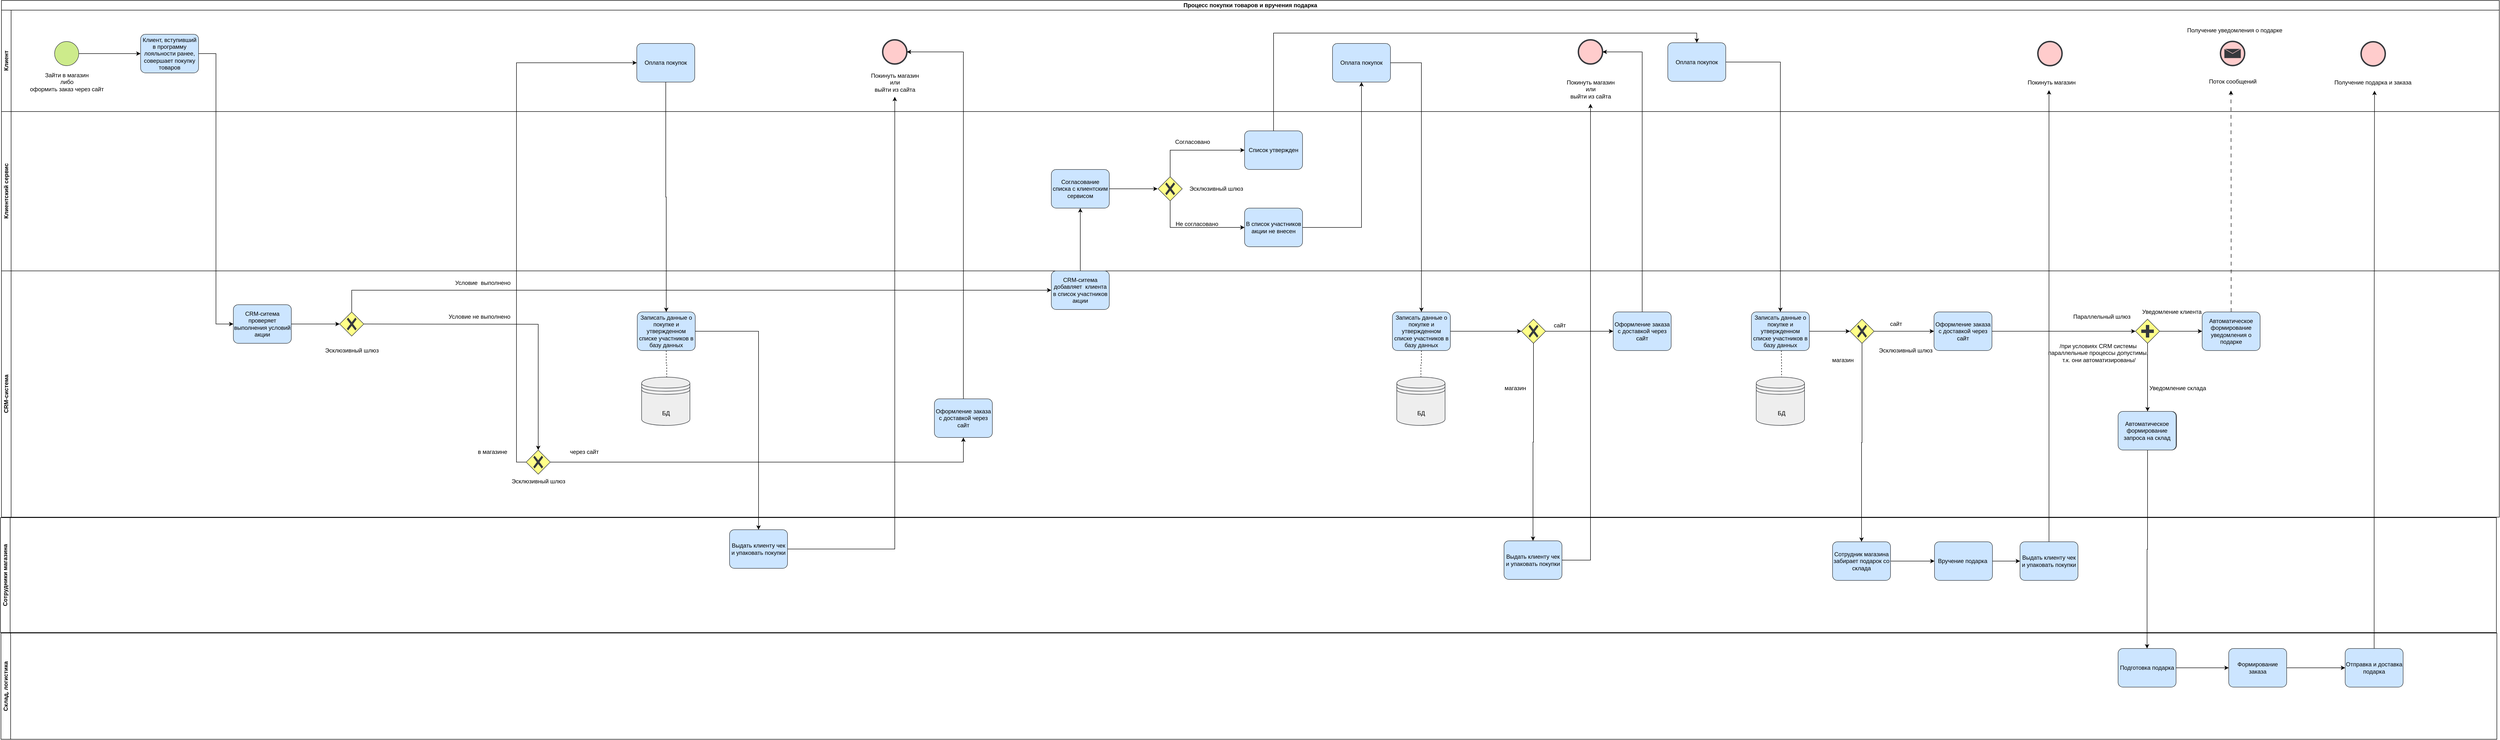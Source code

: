 <mxfile version="26.0.4">
  <diagram name="Страница — 1" id="D3_QxZ3O9GNO2Xm6y1k_">
    <mxGraphModel dx="1219" dy="713" grid="1" gridSize="10" guides="1" tooltips="1" connect="1" arrows="1" fold="1" page="1" pageScale="1" pageWidth="827" pageHeight="1169" math="0" shadow="0">
      <root>
        <mxCell id="0" />
        <mxCell id="1" parent="0" />
        <mxCell id="-15vU3JQ9ALBtdVmYqs8-1" value="Процесс покупки товаров и вручения подарка" style="swimlane;html=1;childLayout=stackLayout;resizeParent=1;resizeParentMax=0;horizontal=1;startSize=20;horizontalStack=0;whiteSpace=wrap;" parent="1" vertex="1">
          <mxGeometry x="305" y="130" width="5170" height="1070" as="geometry" />
        </mxCell>
        <mxCell id="-15vU3JQ9ALBtdVmYqs8-2" value="Клиент" style="swimlane;html=1;startSize=20;horizontal=0;" parent="-15vU3JQ9ALBtdVmYqs8-1" vertex="1">
          <mxGeometry y="20" width="5170" height="210" as="geometry" />
        </mxCell>
        <mxCell id="LRNG2-hjTM81aMbg7SDK-5" style="edgeStyle=orthogonalEdgeStyle;rounded=0;orthogonalLoop=1;jettySize=auto;html=1;" parent="-15vU3JQ9ALBtdVmYqs8-2" source="-15vU3JQ9ALBtdVmYqs8-14" target="-15vU3JQ9ALBtdVmYqs8-10" edge="1">
          <mxGeometry relative="1" as="geometry">
            <mxPoint x="280" y="75" as="targetPoint" />
          </mxGeometry>
        </mxCell>
        <mxCell id="-15vU3JQ9ALBtdVmYqs8-14" value="" style="points=[[0.145,0.145,0],[0.5,0,0],[0.855,0.145,0],[1,0.5,0],[0.855,0.855,0],[0.5,1,0],[0.145,0.855,0],[0,0.5,0]];shape=mxgraph.bpmn.event;html=1;verticalLabelPosition=bottom;labelBackgroundColor=#ffffff;verticalAlign=top;align=center;perimeter=ellipsePerimeter;outlineConnect=0;aspect=fixed;outline=standard;symbol=general;fillColor=#cdeb8b;strokeColor=#36393d;" parent="-15vU3JQ9ALBtdVmYqs8-2" vertex="1">
          <mxGeometry x="110" y="65" width="50" height="50" as="geometry" />
        </mxCell>
        <mxCell id="-15vU3JQ9ALBtdVmYqs8-15" value="Зайти в магазин&lt;div&gt;либо&lt;/div&gt;&lt;div&gt;оформить заказ через сайт&lt;/div&gt;" style="text;html=1;align=center;verticalAlign=middle;resizable=0;points=[];autosize=1;strokeColor=none;fillColor=none;" parent="-15vU3JQ9ALBtdVmYqs8-2" vertex="1">
          <mxGeometry x="45" y="119" width="180" height="60" as="geometry" />
        </mxCell>
        <mxCell id="-15vU3JQ9ALBtdVmYqs8-10" value="Клиент, вступивший в программу лояльности ранее, совершает покупку товаров" style="points=[[0.25,0,0],[0.5,0,0],[0.75,0,0],[1,0.25,0],[1,0.5,0],[1,0.75,0],[0.75,1,0],[0.5,1,0],[0.25,1,0],[0,0.75,0],[0,0.5,0],[0,0.25,0]];shape=mxgraph.bpmn.task;whiteSpace=wrap;rectStyle=rounded;size=10;html=1;container=1;expand=0;collapsible=0;taskMarker=abstract;fillColor=#cce5ff;strokeColor=#36393d;" parent="-15vU3JQ9ALBtdVmYqs8-2" vertex="1">
          <mxGeometry x="288" y="50" width="120" height="80" as="geometry" />
        </mxCell>
        <mxCell id="-15vU3JQ9ALBtdVmYqs8-27" value="Покинуть магазин&lt;div&gt;или&lt;/div&gt;&lt;div&gt;выйти из сайта&lt;/div&gt;" style="text;html=1;align=center;verticalAlign=middle;resizable=0;points=[];autosize=1;strokeColor=none;fillColor=none;" parent="-15vU3JQ9ALBtdVmYqs8-2" vertex="1">
          <mxGeometry x="1789" y="119.5" width="120" height="60" as="geometry" />
        </mxCell>
        <mxCell id="-15vU3JQ9ALBtdVmYqs8-26" value="" style="points=[[0.145,0.145,0],[0.5,0,0],[0.855,0.145,0],[1,0.5,0],[0.855,0.855,0],[0.5,1,0],[0.145,0.855,0],[0,0.5,0]];shape=mxgraph.bpmn.event;html=1;verticalLabelPosition=bottom;labelBackgroundColor=#ffffff;verticalAlign=top;align=center;perimeter=ellipsePerimeter;outlineConnect=0;aspect=fixed;outline=end;symbol=terminate2;fillColor=#ffcccc;strokeColor=#36393d;" parent="-15vU3JQ9ALBtdVmYqs8-2" vertex="1">
          <mxGeometry x="1824" y="61.5" width="50" height="50" as="geometry" />
        </mxCell>
        <mxCell id="-15vU3JQ9ALBtdVmYqs8-37" value="" style="points=[[0.145,0.145,0],[0.5,0,0],[0.855,0.145,0],[1,0.5,0],[0.855,0.855,0],[0.5,1,0],[0.145,0.855,0],[0,0.5,0]];shape=mxgraph.bpmn.event;html=1;verticalLabelPosition=bottom;labelBackgroundColor=#ffffff;verticalAlign=top;align=center;perimeter=ellipsePerimeter;outlineConnect=0;aspect=fixed;outline=end;symbol=terminate2;fillColor=#ffcccc;strokeColor=#36393d;" parent="-15vU3JQ9ALBtdVmYqs8-2" vertex="1">
          <mxGeometry x="4215" y="65" width="50" height="50" as="geometry" />
        </mxCell>
        <mxCell id="-15vU3JQ9ALBtdVmYqs8-38" value="Покинуть магазин" style="text;html=1;align=center;verticalAlign=middle;resizable=0;points=[];autosize=1;strokeColor=none;fillColor=none;" parent="-15vU3JQ9ALBtdVmYqs8-2" vertex="1">
          <mxGeometry x="4183" y="134.5" width="120" height="30" as="geometry" />
        </mxCell>
        <mxCell id="sC0kVVaJWofNKM2OYiN2-81" value="" style="points=[[0.145,0.145,0],[0.5,0,0],[0.855,0.145,0],[1,0.5,0],[0.855,0.855,0],[0.5,1,0],[0.145,0.855,0],[0,0.5,0]];shape=mxgraph.bpmn.event;html=1;verticalLabelPosition=bottom;labelBackgroundColor=#ffffff;verticalAlign=top;align=center;perimeter=ellipsePerimeter;outlineConnect=0;aspect=fixed;outline=end;symbol=message;fillColor=#ffcccc;strokeColor=#36393d;" parent="-15vU3JQ9ALBtdVmYqs8-2" vertex="1">
          <mxGeometry x="4593" y="64.75" width="50" height="50" as="geometry" />
        </mxCell>
        <mxCell id="sC0kVVaJWofNKM2OYiN2-85" value="" style="points=[[0.145,0.145,0],[0.5,0,0],[0.855,0.145,0],[1,0.5,0],[0.855,0.855,0],[0.5,1,0],[0.145,0.855,0],[0,0.5,0]];shape=mxgraph.bpmn.event;html=1;verticalLabelPosition=bottom;labelBackgroundColor=#ffffff;verticalAlign=top;align=center;perimeter=ellipsePerimeter;outlineConnect=0;aspect=fixed;outline=end;symbol=terminate2;fillColor=#ffcccc;strokeColor=#36393d;" parent="-15vU3JQ9ALBtdVmYqs8-2" vertex="1">
          <mxGeometry x="4884" y="65.5" width="50" height="50" as="geometry" />
        </mxCell>
        <mxCell id="qREnHcIWzKFSj_NXQFuH-2" value="Поток сообщений" style="text;html=1;align=center;verticalAlign=middle;resizable=0;points=[];autosize=1;strokeColor=none;fillColor=none;" parent="-15vU3JQ9ALBtdVmYqs8-2" vertex="1">
          <mxGeometry x="4558" y="133.25" width="120" height="30" as="geometry" />
        </mxCell>
        <mxCell id="qREnHcIWzKFSj_NXQFuH-10" value="Оплата покупок" style="points=[[0.25,0,0],[0.5,0,0],[0.75,0,0],[1,0.25,0],[1,0.5,0],[1,0.75,0],[0.75,1,0],[0.5,1,0],[0.25,1,0],[0,0.75,0],[0,0.5,0],[0,0.25,0]];shape=mxgraph.bpmn.task;whiteSpace=wrap;rectStyle=rounded;size=10;html=1;container=1;expand=0;collapsible=0;taskMarker=abstract;fillColor=#cce5ff;strokeColor=#36393d;" parent="-15vU3JQ9ALBtdVmYqs8-2" vertex="1">
          <mxGeometry x="2755" y="69" width="120" height="80" as="geometry" />
        </mxCell>
        <mxCell id="qREnHcIWzKFSj_NXQFuH-15" value="" style="points=[[0.145,0.145,0],[0.5,0,0],[0.855,0.145,0],[1,0.5,0],[0.855,0.855,0],[0.5,1,0],[0.145,0.855,0],[0,0.5,0]];shape=mxgraph.bpmn.event;html=1;verticalLabelPosition=bottom;labelBackgroundColor=#ffffff;verticalAlign=top;align=center;perimeter=ellipsePerimeter;outlineConnect=0;aspect=fixed;outline=end;symbol=terminate2;fillColor=#ffcccc;strokeColor=#36393d;" parent="-15vU3JQ9ALBtdVmYqs8-2" vertex="1">
          <mxGeometry x="3264" y="61.5" width="50" height="50" as="geometry" />
        </mxCell>
        <mxCell id="qREnHcIWzKFSj_NXQFuH-16" value="Покинуть магазин&lt;div&gt;или&lt;/div&gt;&lt;div&gt;выйти из сайта&lt;/div&gt;" style="text;html=1;align=center;verticalAlign=middle;resizable=0;points=[];autosize=1;strokeColor=none;fillColor=none;" parent="-15vU3JQ9ALBtdVmYqs8-2" vertex="1">
          <mxGeometry x="3229" y="134" width="120" height="60" as="geometry" />
        </mxCell>
        <mxCell id="qREnHcIWzKFSj_NXQFuH-20" value="Оплата покупок" style="points=[[0.25,0,0],[0.5,0,0],[0.75,0,0],[1,0.25,0],[1,0.5,0],[1,0.75,0],[0.75,1,0],[0.5,1,0],[0.25,1,0],[0,0.75,0],[0,0.5,0],[0,0.25,0]];shape=mxgraph.bpmn.task;whiteSpace=wrap;rectStyle=rounded;size=10;html=1;container=1;expand=0;collapsible=0;taskMarker=abstract;fillColor=#cce5ff;strokeColor=#36393d;" parent="-15vU3JQ9ALBtdVmYqs8-2" vertex="1">
          <mxGeometry x="3449" y="67.5" width="120" height="80" as="geometry" />
        </mxCell>
        <mxCell id="qREnHcIWzKFSj_NXQFuH-28" value="Оплата покупок" style="points=[[0.25,0,0],[0.5,0,0],[0.75,0,0],[1,0.25,0],[1,0.5,0],[1,0.75,0],[0.75,1,0],[0.5,1,0],[0.25,1,0],[0,0.75,0],[0,0.5,0],[0,0.25,0]];shape=mxgraph.bpmn.task;whiteSpace=wrap;rectStyle=rounded;size=10;html=1;container=1;expand=0;collapsible=0;taskMarker=abstract;fillColor=#cce5ff;strokeColor=#36393d;" parent="-15vU3JQ9ALBtdVmYqs8-2" vertex="1">
          <mxGeometry x="1315" y="69" width="120" height="80" as="geometry" />
        </mxCell>
        <mxCell id="sC0kVVaJWofNKM2OYiN2-83" value="Получение уведомления о подарке" style="text;html=1;align=center;verticalAlign=middle;resizable=0;points=[];autosize=1;strokeColor=none;fillColor=none;" parent="-15vU3JQ9ALBtdVmYqs8-2" vertex="1">
          <mxGeometry x="4512" y="26.75" width="220" height="30" as="geometry" />
        </mxCell>
        <mxCell id="sC0kVVaJWofNKM2OYiN2-86" value="Получение подарка и заказа" style="text;html=1;align=center;verticalAlign=middle;resizable=0;points=[];autosize=1;strokeColor=none;fillColor=none;" parent="-15vU3JQ9ALBtdVmYqs8-2" vertex="1">
          <mxGeometry x="4818" y="134.5" width="180" height="30" as="geometry" />
        </mxCell>
        <mxCell id="LRNG2-hjTM81aMbg7SDK-6" style="edgeStyle=orthogonalEdgeStyle;rounded=0;orthogonalLoop=1;jettySize=auto;html=1;entryX=0;entryY=0.5;entryDx=0;entryDy=0;entryPerimeter=0;" parent="-15vU3JQ9ALBtdVmYqs8-1" source="-15vU3JQ9ALBtdVmYqs8-10" target="-15vU3JQ9ALBtdVmYqs8-11" edge="1">
          <mxGeometry relative="1" as="geometry">
            <mxPoint x="480" y="95" as="targetPoint" />
          </mxGeometry>
        </mxCell>
        <mxCell id="LRNG2-hjTM81aMbg7SDK-21" style="edgeStyle=orthogonalEdgeStyle;rounded=0;orthogonalLoop=1;jettySize=auto;html=1;" parent="-15vU3JQ9ALBtdVmYqs8-1" source="-15vU3JQ9ALBtdVmYqs8-17" target="-15vU3JQ9ALBtdVmYqs8-12" edge="1">
          <mxGeometry relative="1" as="geometry" />
        </mxCell>
        <mxCell id="-15vU3JQ9ALBtdVmYqs8-3" value="Клиентский сервис" style="swimlane;html=1;startSize=20;horizontal=0;" parent="-15vU3JQ9ALBtdVmYqs8-1" vertex="1">
          <mxGeometry y="230" width="5170" height="330" as="geometry" />
        </mxCell>
        <mxCell id="-15vU3JQ9ALBtdVmYqs8-12" value="Согласование списка с клиентским сервисом&lt;span style=&quot;color: rgba(0, 0, 0, 0); font-family: monospace; font-size: 0px; text-align: start; text-wrap: nowrap;&quot;&gt;%3CmxGraphModel%3E%3Croot%3E%3CmxCell%20id%3D%220%22%2F%3E%3CmxCell%20id%3D%221%22%20parent%3D%220%22%2F%3E%3CmxCell%20id%3D%222%22%20value%3D%22%D0%9A%D0%BB%D0%B8%D0%B5%D0%BD%D1%82%20%D1%81%D0%BE%D0%B2%D0%B5%D1%80%D1%88%D0%B0%D0%B5%D1%82%20%D0%BF%D0%BE%D0%BA%D1%83%D0%BF%D0%BA%D1%83%20%D1%82%D0%BE%D0%B2%D0%B0%D1%80%D0%BE%D0%B2%22%20style%3D%22points%3D%5B%5B0.25%2C0%2C0%5D%2C%5B0.5%2C0%2C0%5D%2C%5B0.75%2C0%2C0%5D%2C%5B1%2C0.25%2C0%5D%2C%5B1%2C0.5%2C0%5D%2C%5B1%2C0.75%2C0%5D%2C%5B0.75%2C1%2C0%5D%2C%5B0.5%2C1%2C0%5D%2C%5B0.25%2C1%2C0%5D%2C%5B0%2C0.75%2C0%5D%2C%5B0%2C0.5%2C0%5D%2C%5B0%2C0.25%2C0%5D%5D%3Bshape%3Dmxgraph.bpmn.task%3BwhiteSpace%3Dwrap%3BrectStyle%3Drounded%3Bsize%3D10%3Bhtml%3D1%3Bcontainer%3D1%3Bexpand%3D0%3Bcollapsible%3D0%3BtaskMarker%3Dabstract%3B%22%20vertex%3D%221%22%20parent%3D%221%22%3E%3CmxGeometry%20x%3D%22250%22%20y%3D%22610%22%20width%3D%22120%22%20height%3D%2280%22%20as%3D%22geometry%22%2F%3E%3C%2FmxCell%3E%3C%2Froot%3E%3C%2FmxGraphModel%3E&lt;/span&gt;&lt;span style=&quot;color: rgba(0, 0, 0, 0); font-family: monospace; font-size: 0px; text-align: start; text-wrap: nowrap;&quot;&gt;%3CmxGraphModel%3E%3Croot%3E%3CmxCell%20id%3D%220%22%2F%3E%3CmxCell%20id%3D%221%22%20parent%3D%220%22%2F%3E%3CmxCell%20id%3D%222%22%20value%3D%22%D0%9A%D0%BB%D0%B8%D0%B5%D0%BD%D1%82%20%D1%81%D0%BE%D0%B2%D0%B5%D1%80%D1%88%D0%B0%D0%B5%D1%82%20%D0%BF%D0%BE%D0%BA%D1%83%D0%BF%D0%BA%D1%83%20%D1%82%D0%BE%D0%B2%D0%B0%D1%80%D0%BE%D0%B2%22%20style%3D%22points%3D%5B%5B0.25%2C0%2C0%5D%2C%5B0.5%2C0%2C0%5D%2C%5B0.75%2C0%2C0%5D%2C%5B1%2C0.25%2C0%5D%2C%5B1%2C0.5%2C0%5D%2C%5B1%2C0.75%2C0%5D%2C%5B0.75%2C1%2C0%5D%2C%5B0.5%2C1%2C0%5D%2C%5B0.25%2C1%2C0%5D%2C%5B0%2C0.75%2C0%5D%2C%5B0%2C0.5%2C0%5D%2C%5B0%2C0.25%2C0%5D%5D%3Bshape%3Dmxgraph.bpmn.task%3BwhiteSpace%3Dwrap%3BrectStyle%3Drounded%3Bsize%3D10%3Bhtml%3D1%3Bcontainer%3D1%3Bexpand%3D0%3Bcollapsible%3D0%3BtaskMarker%3Dabstract%3B%22%20vertex%3D%221%22%20parent%3D%221%22%3E%3CmxGeometry%20x%3D%22250%22%20y%3D%22610%22%20width%3D%22120%22%20height%3D%2280%22%20as%3D%22geometry%22%2F%3E%3C%2FmxCell%3E%3C%2Froot%3E%3C%2FmxGraphModel%3E&lt;/span&gt;" style="points=[[0.25,0,0],[0.5,0,0],[0.75,0,0],[1,0.25,0],[1,0.5,0],[1,0.75,0],[0.75,1,0],[0.5,1,0],[0.25,1,0],[0,0.75,0],[0,0.5,0],[0,0.25,0]];shape=mxgraph.bpmn.task;whiteSpace=wrap;rectStyle=rounded;size=10;html=1;container=1;expand=0;collapsible=0;taskMarker=abstract;fillColor=#cce5ff;strokeColor=#36393d;" parent="-15vU3JQ9ALBtdVmYqs8-3" vertex="1">
          <mxGeometry x="2173" y="120" width="120" height="80" as="geometry" />
        </mxCell>
        <mxCell id="-15vU3JQ9ALBtdVmYqs8-32" value="Список утвержден" style="points=[[0.25,0,0],[0.5,0,0],[0.75,0,0],[1,0.25,0],[1,0.5,0],[1,0.75,0],[0.75,1,0],[0.5,1,0],[0.25,1,0],[0,0.75,0],[0,0.5,0],[0,0.25,0]];shape=mxgraph.bpmn.task;whiteSpace=wrap;rectStyle=rounded;size=10;html=1;container=1;expand=0;collapsible=0;taskMarker=abstract;fillColor=#cce5ff;strokeColor=#36393d;" parent="-15vU3JQ9ALBtdVmYqs8-3" vertex="1">
          <mxGeometry x="2573" y="40" width="120" height="80" as="geometry" />
        </mxCell>
        <mxCell id="-15vU3JQ9ALBtdVmYqs8-33" value="В список участников акции не внесен" style="points=[[0.25,0,0],[0.5,0,0],[0.75,0,0],[1,0.25,0],[1,0.5,0],[1,0.75,0],[0.75,1,0],[0.5,1,0],[0.25,1,0],[0,0.75,0],[0,0.5,0],[0,0.25,0]];shape=mxgraph.bpmn.task;whiteSpace=wrap;rectStyle=rounded;size=10;html=1;container=1;expand=0;collapsible=0;taskMarker=abstract;fillColor=#cce5ff;strokeColor=#36393d;" parent="-15vU3JQ9ALBtdVmYqs8-3" vertex="1">
          <mxGeometry x="2573" y="200" width="120" height="80" as="geometry" />
        </mxCell>
        <mxCell id="LRNG2-hjTM81aMbg7SDK-25" style="edgeStyle=orthogonalEdgeStyle;rounded=0;orthogonalLoop=1;jettySize=auto;html=1;entryX=0;entryY=0.5;entryDx=0;entryDy=0;entryPerimeter=0;exitX=0.5;exitY=0;exitDx=0;exitDy=0;exitPerimeter=0;" parent="-15vU3JQ9ALBtdVmYqs8-3" source="sC0kVVaJWofNKM2OYiN2-60" target="-15vU3JQ9ALBtdVmYqs8-32" edge="1">
          <mxGeometry relative="1" as="geometry">
            <mxPoint x="2418" y="135" as="sourcePoint" />
          </mxGeometry>
        </mxCell>
        <mxCell id="LRNG2-hjTM81aMbg7SDK-26" style="edgeStyle=orthogonalEdgeStyle;rounded=0;orthogonalLoop=1;jettySize=auto;html=1;entryX=0;entryY=0.5;entryDx=0;entryDy=0;entryPerimeter=0;exitX=0.5;exitY=1;exitDx=0;exitDy=0;exitPerimeter=0;" parent="-15vU3JQ9ALBtdVmYqs8-3" source="sC0kVVaJWofNKM2OYiN2-60" target="-15vU3JQ9ALBtdVmYqs8-33" edge="1">
          <mxGeometry relative="1" as="geometry">
            <mxPoint x="2418" y="185" as="sourcePoint" />
          </mxGeometry>
        </mxCell>
        <mxCell id="LRNG2-hjTM81aMbg7SDK-27" style="edgeStyle=orthogonalEdgeStyle;rounded=0;orthogonalLoop=1;jettySize=auto;html=1;entryX=0;entryY=0.5;entryDx=0;entryDy=0;entryPerimeter=0;" parent="-15vU3JQ9ALBtdVmYqs8-3" source="-15vU3JQ9ALBtdVmYqs8-12" edge="1">
          <mxGeometry relative="1" as="geometry">
            <mxPoint x="2393" y="160" as="targetPoint" />
          </mxGeometry>
        </mxCell>
        <mxCell id="sC0kVVaJWofNKM2OYiN2-59" value="Не согласовано" style="text;html=1;align=center;verticalAlign=middle;resizable=0;points=[];autosize=1;strokeColor=none;fillColor=none;" parent="-15vU3JQ9ALBtdVmYqs8-3" vertex="1">
          <mxGeometry x="2419" y="218" width="110" height="30" as="geometry" />
        </mxCell>
        <mxCell id="sC0kVVaJWofNKM2OYiN2-60" value="" style="points=[[0.25,0.25,0],[0.5,0,0],[0.75,0.25,0],[1,0.5,0],[0.75,0.75,0],[0.5,1,0],[0.25,0.75,0],[0,0.5,0]];shape=mxgraph.bpmn.gateway2;html=1;verticalLabelPosition=bottom;labelBackgroundColor=#ffffff;verticalAlign=top;align=center;perimeter=rhombusPerimeter;outlineConnect=0;outline=none;symbol=none;gwType=exclusive;fillColor=#ffff88;strokeColor=#36393d;" parent="-15vU3JQ9ALBtdVmYqs8-3" vertex="1">
          <mxGeometry x="2394" y="135" width="50" height="50" as="geometry" />
        </mxCell>
        <mxCell id="sC0kVVaJWofNKM2OYiN2-61" value="Эсклюзивный шлюз" style="text;html=1;align=center;verticalAlign=middle;resizable=0;points=[];autosize=1;strokeColor=none;fillColor=none;" parent="-15vU3JQ9ALBtdVmYqs8-3" vertex="1">
          <mxGeometry x="2449" y="145" width="130" height="30" as="geometry" />
        </mxCell>
        <mxCell id="LRNG2-hjTM81aMbg7SDK-20" style="edgeStyle=orthogonalEdgeStyle;rounded=0;orthogonalLoop=1;jettySize=auto;html=1;entryX=1;entryY=0.5;entryDx=0;entryDy=0;entryPerimeter=0;exitX=0.5;exitY=0;exitDx=0;exitDy=0;exitPerimeter=0;" parent="-15vU3JQ9ALBtdVmYqs8-1" source="-15vU3JQ9ALBtdVmYqs8-28" target="-15vU3JQ9ALBtdVmYqs8-26" edge="1">
          <mxGeometry relative="1" as="geometry" />
        </mxCell>
        <mxCell id="LRNG2-hjTM81aMbg7SDK-28" style="edgeStyle=orthogonalEdgeStyle;rounded=0;orthogonalLoop=1;jettySize=auto;html=1;entryX=0.5;entryY=0;entryDx=0;entryDy=0;entryPerimeter=0;exitX=0.5;exitY=0;exitDx=0;exitDy=0;exitPerimeter=0;" parent="-15vU3JQ9ALBtdVmYqs8-1" source="-15vU3JQ9ALBtdVmYqs8-32" target="qREnHcIWzKFSj_NXQFuH-20" edge="1">
          <mxGeometry relative="1" as="geometry">
            <mxPoint x="3726" y="310" as="sourcePoint" />
            <mxPoint x="3886" y="645" as="targetPoint" />
          </mxGeometry>
        </mxCell>
        <mxCell id="qREnHcIWzKFSj_NXQFuH-11" style="edgeStyle=orthogonalEdgeStyle;rounded=0;orthogonalLoop=1;jettySize=auto;html=1;entryX=0.5;entryY=1;entryDx=0;entryDy=0;entryPerimeter=0;exitX=1;exitY=0.5;exitDx=0;exitDy=0;exitPerimeter=0;" parent="-15vU3JQ9ALBtdVmYqs8-1" source="-15vU3JQ9ALBtdVmYqs8-33" target="qREnHcIWzKFSj_NXQFuH-10" edge="1">
          <mxGeometry relative="1" as="geometry">
            <mxPoint x="2926" y="470" as="sourcePoint" />
          </mxGeometry>
        </mxCell>
        <mxCell id="qREnHcIWzKFSj_NXQFuH-12" style="edgeStyle=orthogonalEdgeStyle;rounded=0;orthogonalLoop=1;jettySize=auto;html=1;entryX=0.5;entryY=0;entryDx=0;entryDy=0;entryPerimeter=0;" parent="-15vU3JQ9ALBtdVmYqs8-1" source="qREnHcIWzKFSj_NXQFuH-10" target="qREnHcIWzKFSj_NXQFuH-5" edge="1">
          <mxGeometry relative="1" as="geometry" />
        </mxCell>
        <mxCell id="qREnHcIWzKFSj_NXQFuH-19" style="edgeStyle=orthogonalEdgeStyle;rounded=0;orthogonalLoop=1;jettySize=auto;html=1;entryX=0.5;entryY=0;entryDx=0;entryDy=0;entryPerimeter=0;exitX=1;exitY=0.5;exitDx=0;exitDy=0;exitPerimeter=0;" parent="-15vU3JQ9ALBtdVmYqs8-1" source="qREnHcIWzKFSj_NXQFuH-20" target="-15vU3JQ9ALBtdVmYqs8-39" edge="1">
          <mxGeometry relative="1" as="geometry" />
        </mxCell>
        <mxCell id="qREnHcIWzKFSj_NXQFuH-33" style="edgeStyle=orthogonalEdgeStyle;rounded=0;orthogonalLoop=1;jettySize=auto;html=1;entryX=0;entryY=0.5;entryDx=0;entryDy=0;entryPerimeter=0;exitX=0;exitY=0.5;exitDx=0;exitDy=0;exitPerimeter=0;" parent="-15vU3JQ9ALBtdVmYqs8-1" source="sC0kVVaJWofNKM2OYiN2-3" target="qREnHcIWzKFSj_NXQFuH-28" edge="1">
          <mxGeometry relative="1" as="geometry" />
        </mxCell>
        <mxCell id="qREnHcIWzKFSj_NXQFuH-34" style="edgeStyle=orthogonalEdgeStyle;rounded=0;orthogonalLoop=1;jettySize=auto;html=1;entryX=0.5;entryY=0;entryDx=0;entryDy=0;entryPerimeter=0;" parent="-15vU3JQ9ALBtdVmYqs8-1" source="qREnHcIWzKFSj_NXQFuH-28" target="qREnHcIWzKFSj_NXQFuH-30" edge="1">
          <mxGeometry relative="1" as="geometry" />
        </mxCell>
        <mxCell id="qREnHcIWzKFSj_NXQFuH-47" style="edgeStyle=orthogonalEdgeStyle;rounded=0;orthogonalLoop=1;jettySize=auto;html=1;entryX=1;entryY=0.5;entryDx=0;entryDy=0;entryPerimeter=0;exitX=0.5;exitY=0;exitDx=0;exitDy=0;exitPerimeter=0;" parent="-15vU3JQ9ALBtdVmYqs8-1" source="qREnHcIWzKFSj_NXQFuH-40" target="qREnHcIWzKFSj_NXQFuH-15" edge="1">
          <mxGeometry relative="1" as="geometry" />
        </mxCell>
        <mxCell id="qREnHcIWzKFSj_NXQFuH-56" style="edgeStyle=orthogonalEdgeStyle;rounded=0;orthogonalLoop=1;jettySize=auto;html=1;exitX=0.5;exitY=0;exitDx=0;exitDy=0;exitPerimeter=0;entryX=0.472;entryY=1.107;entryDx=0;entryDy=0;entryPerimeter=0;dashed=1;dashPattern=8 8;" parent="-15vU3JQ9ALBtdVmYqs8-1" source="qREnHcIWzKFSj_NXQFuH-61" target="qREnHcIWzKFSj_NXQFuH-2" edge="1">
          <mxGeometry relative="1" as="geometry" />
        </mxCell>
        <mxCell id="-15vU3JQ9ALBtdVmYqs8-4" value="CRM-система" style="swimlane;html=1;startSize=20;horizontal=0;" parent="-15vU3JQ9ALBtdVmYqs8-1" vertex="1">
          <mxGeometry y="560" width="5170" height="510" as="geometry" />
        </mxCell>
        <mxCell id="qREnHcIWzKFSj_NXQFuH-39" style="edgeStyle=orthogonalEdgeStyle;rounded=0;orthogonalLoop=1;jettySize=auto;html=1;entryX=0.5;entryY=0.577;entryDx=0;entryDy=0;entryPerimeter=0;dashed=1;" parent="-15vU3JQ9ALBtdVmYqs8-4" source="qREnHcIWzKFSj_NXQFuH-5" target="qREnHcIWzKFSj_NXQFuH-6" edge="1">
          <mxGeometry relative="1" as="geometry" />
        </mxCell>
        <mxCell id="-15vU3JQ9ALBtdVmYqs8-11" value="CRM-ситема проверяет выполнения условий акции" style="points=[[0.25,0,0],[0.5,0,0],[0.75,0,0],[1,0.25,0],[1,0.5,0],[1,0.75,0],[0.75,1,0],[0.5,1,0],[0.25,1,0],[0,0.75,0],[0,0.5,0],[0,0.25,0]];shape=mxgraph.bpmn.task;whiteSpace=wrap;rectStyle=rounded;size=10;html=1;container=1;expand=0;collapsible=0;taskMarker=abstract;fillColor=#cce5ff;strokeColor=#36393d;" parent="-15vU3JQ9ALBtdVmYqs8-4" vertex="1">
          <mxGeometry x="480" y="70" width="120" height="80" as="geometry" />
        </mxCell>
        <mxCell id="LRNG2-hjTM81aMbg7SDK-7" style="edgeStyle=orthogonalEdgeStyle;rounded=0;orthogonalLoop=1;jettySize=auto;html=1;entryX=0;entryY=0.5;entryDx=0;entryDy=0;entryPerimeter=0;" parent="-15vU3JQ9ALBtdVmYqs8-4" source="-15vU3JQ9ALBtdVmYqs8-11" edge="1">
          <mxGeometry relative="1" as="geometry">
            <mxPoint x="700" y="110.0" as="targetPoint" />
          </mxGeometry>
        </mxCell>
        <mxCell id="LRNG2-hjTM81aMbg7SDK-13" style="edgeStyle=orthogonalEdgeStyle;rounded=0;orthogonalLoop=1;jettySize=auto;html=1;entryX=0;entryY=0.5;entryDx=0;entryDy=0;entryPerimeter=0;exitX=0.5;exitY=0;exitDx=0;exitDy=0;exitPerimeter=0;" parent="-15vU3JQ9ALBtdVmYqs8-4" source="sC0kVVaJWofNKM2OYiN2-56" target="-15vU3JQ9ALBtdVmYqs8-17" edge="1">
          <mxGeometry relative="1" as="geometry">
            <mxPoint x="736" y="86" as="sourcePoint" />
            <mxPoint x="1050" y="40" as="targetPoint" />
          </mxGeometry>
        </mxCell>
        <mxCell id="LRNG2-hjTM81aMbg7SDK-11" style="edgeStyle=orthogonalEdgeStyle;rounded=0;orthogonalLoop=1;jettySize=auto;html=1;entryX=0.5;entryY=0;entryDx=0;entryDy=0;entryPerimeter=0;exitX=1;exitY=0.5;exitDx=0;exitDy=0;exitPerimeter=0;" parent="-15vU3JQ9ALBtdVmYqs8-4" target="sC0kVVaJWofNKM2OYiN2-3" edge="1">
          <mxGeometry relative="1" as="geometry">
            <mxPoint x="750" y="110.0" as="sourcePoint" />
            <mxPoint x="1110" y="280" as="targetPoint" />
          </mxGeometry>
        </mxCell>
        <mxCell id="-15vU3JQ9ALBtdVmYqs8-17" value="CRM-ситема добавляет&amp;nbsp; клиента в список участников акции" style="points=[[0.25,0,0],[0.5,0,0],[0.75,0,0],[1,0.25,0],[1,0.5,0],[1,0.75,0],[0.75,1,0],[0.5,1,0],[0.25,1,0],[0,0.75,0],[0,0.5,0],[0,0.25,0]];shape=mxgraph.bpmn.task;whiteSpace=wrap;rectStyle=rounded;size=10;html=1;container=1;expand=0;collapsible=0;taskMarker=abstract;fillColor=#cce5ff;strokeColor=#36393d;" parent="-15vU3JQ9ALBtdVmYqs8-4" vertex="1">
          <mxGeometry x="2173" width="120" height="80" as="geometry" />
        </mxCell>
        <mxCell id="-15vU3JQ9ALBtdVmYqs8-28" value="Оформление заказа с доставкой через сайт" style="points=[[0.25,0,0],[0.5,0,0],[0.75,0,0],[1,0.25,0],[1,0.5,0],[1,0.75,0],[0.75,1,0],[0.5,1,0],[0.25,1,0],[0,0.75,0],[0,0.5,0],[0,0.25,0]];shape=mxgraph.bpmn.task;whiteSpace=wrap;rectStyle=rounded;size=10;html=1;container=1;expand=0;collapsible=0;taskMarker=abstract;fillColor=#cce5ff;strokeColor=#36393d;" parent="-15vU3JQ9ALBtdVmYqs8-4" vertex="1">
          <mxGeometry x="1931" y="265" width="120" height="80" as="geometry" />
        </mxCell>
        <mxCell id="LRNG2-hjTM81aMbg7SDK-18" style="edgeStyle=orthogonalEdgeStyle;rounded=0;orthogonalLoop=1;jettySize=auto;html=1;entryX=0.5;entryY=1;entryDx=0;entryDy=0;entryPerimeter=0;exitX=1;exitY=0.5;exitDx=0;exitDy=0;exitPerimeter=0;" parent="-15vU3JQ9ALBtdVmYqs8-4" source="sC0kVVaJWofNKM2OYiN2-3" target="-15vU3JQ9ALBtdVmYqs8-28" edge="1">
          <mxGeometry relative="1" as="geometry">
            <mxPoint x="1123.96" y="305.04" as="sourcePoint" />
            <mxPoint x="1530" y="360" as="targetPoint" />
          </mxGeometry>
        </mxCell>
        <mxCell id="LRNG2-hjTM81aMbg7SDK-32" value="" style="edgeStyle=orthogonalEdgeStyle;rounded=0;orthogonalLoop=1;jettySize=auto;html=1;entryX=0.523;entryY=0.563;entryDx=0;entryDy=0;entryPerimeter=0;dashed=1;" parent="-15vU3JQ9ALBtdVmYqs8-4" target="-15vU3JQ9ALBtdVmYqs8-40" edge="1">
          <mxGeometry relative="1" as="geometry">
            <mxPoint x="3684" y="165" as="sourcePoint" />
          </mxGeometry>
        </mxCell>
        <mxCell id="-15vU3JQ9ALBtdVmYqs8-39" value="Записать данные о покупке и утвержденном списке участников в базу данных" style="points=[[0.25,0,0],[0.5,0,0],[0.75,0,0],[1,0.25,0],[1,0.5,0],[1,0.75,0],[0.75,1,0],[0.5,1,0],[0.25,1,0],[0,0.75,0],[0,0.5,0],[0,0.25,0]];shape=mxgraph.bpmn.task;whiteSpace=wrap;rectStyle=rounded;size=10;html=1;container=1;expand=0;collapsible=0;taskMarker=abstract;fillColor=#cce5ff;strokeColor=#36393d;" parent="-15vU3JQ9ALBtdVmYqs8-4" vertex="1">
          <mxGeometry x="3622" y="85" width="120" height="80" as="geometry" />
        </mxCell>
        <mxCell id="-15vU3JQ9ALBtdVmYqs8-40" value="" style="shape=datastore;html=1;labelPosition=center;verticalLabelPosition=bottom;align=center;verticalAlign=top;fillColor=#eeeeee;strokeColor=#36393d;" parent="-15vU3JQ9ALBtdVmYqs8-4" vertex="1">
          <mxGeometry x="3632" y="220" width="100" height="100" as="geometry" />
        </mxCell>
        <mxCell id="-15vU3JQ9ALBtdVmYqs8-41" value="БД" style="text;html=1;align=center;verticalAlign=middle;resizable=0;points=[];autosize=1;strokeColor=none;fillColor=none;" parent="-15vU3JQ9ALBtdVmYqs8-4" vertex="1">
          <mxGeometry x="3664" y="280" width="40" height="30" as="geometry" />
        </mxCell>
        <mxCell id="sC0kVVaJWofNKM2OYiN2-3" value="" style="points=[[0.25,0.25,0],[0.5,0,0],[0.75,0.25,0],[1,0.5,0],[0.75,0.75,0],[0.5,1,0],[0.25,0.75,0],[0,0.5,0]];shape=mxgraph.bpmn.gateway2;html=1;verticalLabelPosition=bottom;labelBackgroundColor=#ffffff;verticalAlign=top;align=center;perimeter=rhombusPerimeter;outlineConnect=0;outline=none;symbol=none;gwType=exclusive;fillColor=#ffff88;strokeColor=#36393d;" parent="-15vU3JQ9ALBtdVmYqs8-4" vertex="1">
          <mxGeometry x="1086" y="371" width="50" height="50" as="geometry" />
        </mxCell>
        <mxCell id="sC0kVVaJWofNKM2OYiN2-67" style="edgeStyle=orthogonalEdgeStyle;rounded=0;orthogonalLoop=1;jettySize=auto;html=1;entryX=0;entryY=0.5;entryDx=0;entryDy=0;entryPerimeter=0;" parent="-15vU3JQ9ALBtdVmYqs8-4" source="sC0kVVaJWofNKM2OYiN2-5" target="-15vU3JQ9ALBtdVmYqs8-36" edge="1">
          <mxGeometry relative="1" as="geometry">
            <mxPoint x="4362" y="125.0" as="targetPoint" />
          </mxGeometry>
        </mxCell>
        <mxCell id="sC0kVVaJWofNKM2OYiN2-5" value="" style="points=[[0.25,0.25,0],[0.5,0,0],[0.75,0.25,0],[1,0.5,0],[0.75,0.75,0],[0.5,1,0],[0.25,0.75,0],[0,0.5,0]];shape=mxgraph.bpmn.gateway2;html=1;verticalLabelPosition=bottom;labelBackgroundColor=#ffffff;verticalAlign=top;align=center;perimeter=rhombusPerimeter;outlineConnect=0;outline=none;symbol=none;gwType=exclusive;fillColor=#ffff88;strokeColor=#36393d;" parent="-15vU3JQ9ALBtdVmYqs8-4" vertex="1">
          <mxGeometry x="3826" y="100" width="50" height="50" as="geometry" />
        </mxCell>
        <mxCell id="sC0kVVaJWofNKM2OYiN2-55" value="Эсклюзивный шлюз" style="text;html=1;align=center;verticalAlign=middle;resizable=0;points=[];autosize=1;strokeColor=none;fillColor=none;" parent="-15vU3JQ9ALBtdVmYqs8-4" vertex="1">
          <mxGeometry x="3876" y="150" width="130" height="30" as="geometry" />
        </mxCell>
        <mxCell id="sC0kVVaJWofNKM2OYiN2-2" value="Условие не выполнено" style="text;html=1;align=center;verticalAlign=middle;resizable=0;points=[];autosize=1;strokeColor=none;fillColor=none;" parent="-15vU3JQ9ALBtdVmYqs8-4" vertex="1">
          <mxGeometry x="914" y="80" width="150" height="30" as="geometry" />
        </mxCell>
        <mxCell id="sC0kVVaJWofNKM2OYiN2-56" value="" style="points=[[0.25,0.25,0],[0.5,0,0],[0.75,0.25,0],[1,0.5,0],[0.75,0.75,0],[0.5,1,0],[0.25,0.75,0],[0,0.5,0]];shape=mxgraph.bpmn.gateway2;html=1;verticalLabelPosition=bottom;labelBackgroundColor=#ffffff;verticalAlign=top;align=center;perimeter=rhombusPerimeter;outlineConnect=0;outline=none;symbol=none;gwType=exclusive;fillColor=#ffff88;strokeColor=#36393d;" parent="-15vU3JQ9ALBtdVmYqs8-4" vertex="1">
          <mxGeometry x="700" y="85" width="50" height="50" as="geometry" />
        </mxCell>
        <mxCell id="sC0kVVaJWofNKM2OYiN2-57" value="Эсклюзивный шлюз" style="text;html=1;align=center;verticalAlign=middle;resizable=0;points=[];autosize=1;strokeColor=none;fillColor=none;" parent="-15vU3JQ9ALBtdVmYqs8-4" vertex="1">
          <mxGeometry x="660" y="150" width="130" height="30" as="geometry" />
        </mxCell>
        <mxCell id="-15vU3JQ9ALBtdVmYqs8-36" value="Оформление заказа с доставкой через сайт" style="points=[[0.25,0,0],[0.5,0,0],[0.75,0,0],[1,0.25,0],[1,0.5,0],[1,0.75,0],[0.75,1,0],[0.5,1,0],[0.25,1,0],[0,0.75,0],[0,0.5,0],[0,0.25,0]];shape=mxgraph.bpmn.task;whiteSpace=wrap;rectStyle=rounded;size=10;html=1;container=1;expand=0;collapsible=0;taskMarker=abstract;fillColor=#cce5ff;strokeColor=#36393d;" parent="-15vU3JQ9ALBtdVmYqs8-4" vertex="1">
          <mxGeometry x="4000" y="85" width="120" height="80" as="geometry" />
        </mxCell>
        <mxCell id="qREnHcIWzKFSj_NXQFuH-5" value="Записать данные о покупке и утвержденном списке участников в базу данных" style="points=[[0.25,0,0],[0.5,0,0],[0.75,0,0],[1,0.25,0],[1,0.5,0],[1,0.75,0],[0.75,1,0],[0.5,1,0],[0.25,1,0],[0,0.75,0],[0,0.5,0],[0,0.25,0]];shape=mxgraph.bpmn.task;whiteSpace=wrap;rectStyle=rounded;size=10;html=1;container=1;expand=0;collapsible=0;taskMarker=abstract;fillColor=#cce5ff;strokeColor=#36393d;" parent="-15vU3JQ9ALBtdVmYqs8-4" vertex="1">
          <mxGeometry x="2879" y="85" width="120" height="80" as="geometry" />
        </mxCell>
        <mxCell id="qREnHcIWzKFSj_NXQFuH-6" value="" style="shape=datastore;html=1;labelPosition=center;verticalLabelPosition=bottom;align=center;verticalAlign=top;fillColor=#eeeeee;strokeColor=#36393d;" parent="-15vU3JQ9ALBtdVmYqs8-4" vertex="1">
          <mxGeometry x="2888" y="220" width="100" height="100" as="geometry" />
        </mxCell>
        <mxCell id="qREnHcIWzKFSj_NXQFuH-7" value="БД" style="text;html=1;align=center;verticalAlign=middle;resizable=0;points=[];autosize=1;strokeColor=none;fillColor=none;" parent="-15vU3JQ9ALBtdVmYqs8-4" vertex="1">
          <mxGeometry x="2918" y="280" width="40" height="30" as="geometry" />
        </mxCell>
        <mxCell id="qREnHcIWzKFSj_NXQFuH-37" style="edgeStyle=orthogonalEdgeStyle;rounded=0;orthogonalLoop=1;jettySize=auto;html=1;entryX=0.52;entryY=0.377;entryDx=0;entryDy=0;dashed=1;entryPerimeter=0;" parent="-15vU3JQ9ALBtdVmYqs8-4" source="qREnHcIWzKFSj_NXQFuH-30" target="qREnHcIWzKFSj_NXQFuH-31" edge="1">
          <mxGeometry relative="1" as="geometry" />
        </mxCell>
        <mxCell id="qREnHcIWzKFSj_NXQFuH-30" value="Записать данные о покупке и утвержденном списке участников в базу данных" style="points=[[0.25,0,0],[0.5,0,0],[0.75,0,0],[1,0.25,0],[1,0.5,0],[1,0.75,0],[0.75,1,0],[0.5,1,0],[0.25,1,0],[0,0.75,0],[0,0.5,0],[0,0.25,0]];shape=mxgraph.bpmn.task;whiteSpace=wrap;rectStyle=rounded;size=10;html=1;container=1;expand=0;collapsible=0;taskMarker=abstract;fillColor=#cce5ff;strokeColor=#36393d;" parent="-15vU3JQ9ALBtdVmYqs8-4" vertex="1">
          <mxGeometry x="1316" y="85" width="120" height="80" as="geometry" />
        </mxCell>
        <mxCell id="qREnHcIWzKFSj_NXQFuH-31" value="" style="shape=datastore;html=1;labelPosition=center;verticalLabelPosition=bottom;align=center;verticalAlign=top;fillColor=#eeeeee;strokeColor=#36393d;" parent="-15vU3JQ9ALBtdVmYqs8-4" vertex="1">
          <mxGeometry x="1325" y="220" width="100" height="100" as="geometry" />
        </mxCell>
        <mxCell id="qREnHcIWzKFSj_NXQFuH-32" value="БД" style="text;html=1;align=center;verticalAlign=middle;resizable=0;points=[];autosize=1;strokeColor=none;fillColor=none;" parent="-15vU3JQ9ALBtdVmYqs8-4" vertex="1">
          <mxGeometry x="1355" y="280" width="40" height="30" as="geometry" />
        </mxCell>
        <mxCell id="sC0kVVaJWofNKM2OYiN2-4" value="Эсклюзивный шлюз" style="text;html=1;align=center;verticalAlign=middle;resizable=0;points=[];autosize=1;strokeColor=none;fillColor=none;" parent="-15vU3JQ9ALBtdVmYqs8-4" vertex="1">
          <mxGeometry x="1046" y="421" width="130" height="30" as="geometry" />
        </mxCell>
        <mxCell id="qREnHcIWzKFSj_NXQFuH-23" value="в магазине" style="text;html=1;align=center;verticalAlign=middle;resizable=0;points=[];autosize=1;strokeColor=none;fillColor=none;" parent="-15vU3JQ9ALBtdVmYqs8-4" vertex="1">
          <mxGeometry x="976" y="360" width="80" height="30" as="geometry" />
        </mxCell>
        <mxCell id="qREnHcIWzKFSj_NXQFuH-22" value="через сайт" style="text;html=1;align=center;verticalAlign=middle;resizable=0;points=[];autosize=1;strokeColor=none;fillColor=none;" parent="-15vU3JQ9ALBtdVmYqs8-4" vertex="1">
          <mxGeometry x="1166" y="360" width="80" height="30" as="geometry" />
        </mxCell>
        <mxCell id="sC0kVVaJWofNKM2OYiN2-1" value="Условие&amp;nbsp; выполнено" style="text;html=1;align=center;verticalAlign=middle;resizable=0;points=[];autosize=1;strokeColor=none;fillColor=none;" parent="-15vU3JQ9ALBtdVmYqs8-4" vertex="1">
          <mxGeometry x="926" y="10" width="140" height="30" as="geometry" />
        </mxCell>
        <mxCell id="qREnHcIWzKFSj_NXQFuH-40" value="Оформление заказа с доставкой через сайт" style="points=[[0.25,0,0],[0.5,0,0],[0.75,0,0],[1,0.25,0],[1,0.5,0],[1,0.75,0],[0.75,1,0],[0.5,1,0],[0.25,1,0],[0,0.75,0],[0,0.5,0],[0,0.25,0]];shape=mxgraph.bpmn.task;whiteSpace=wrap;rectStyle=rounded;size=10;html=1;container=1;expand=0;collapsible=0;taskMarker=abstract;fillColor=#cce5ff;strokeColor=#36393d;" parent="-15vU3JQ9ALBtdVmYqs8-4" vertex="1">
          <mxGeometry x="3336" y="85" width="120" height="80" as="geometry" />
        </mxCell>
        <mxCell id="qREnHcIWzKFSj_NXQFuH-41" value="" style="points=[[0.25,0.25,0],[0.5,0,0],[0.75,0.25,0],[1,0.5,0],[0.75,0.75,0],[0.5,1,0],[0.25,0.75,0],[0,0.5,0]];shape=mxgraph.bpmn.gateway2;html=1;verticalLabelPosition=bottom;labelBackgroundColor=#ffffff;verticalAlign=top;align=center;perimeter=rhombusPerimeter;outlineConnect=0;outline=none;symbol=none;gwType=exclusive;fillColor=#ffff88;strokeColor=#36393d;" parent="-15vU3JQ9ALBtdVmYqs8-4" vertex="1">
          <mxGeometry x="3146" y="100" width="50" height="50" as="geometry" />
        </mxCell>
        <mxCell id="qREnHcIWzKFSj_NXQFuH-42" style="edgeStyle=orthogonalEdgeStyle;rounded=0;orthogonalLoop=1;jettySize=auto;html=1;entryX=0;entryY=0.5;entryDx=0;entryDy=0;entryPerimeter=0;" parent="-15vU3JQ9ALBtdVmYqs8-4" source="qREnHcIWzKFSj_NXQFuH-5" target="qREnHcIWzKFSj_NXQFuH-41" edge="1">
          <mxGeometry relative="1" as="geometry" />
        </mxCell>
        <mxCell id="qREnHcIWzKFSj_NXQFuH-43" style="edgeStyle=orthogonalEdgeStyle;rounded=0;orthogonalLoop=1;jettySize=auto;html=1;entryX=0;entryY=0.5;entryDx=0;entryDy=0;entryPerimeter=0;" parent="-15vU3JQ9ALBtdVmYqs8-4" source="qREnHcIWzKFSj_NXQFuH-41" target="qREnHcIWzKFSj_NXQFuH-40" edge="1">
          <mxGeometry relative="1" as="geometry" />
        </mxCell>
        <mxCell id="qREnHcIWzKFSj_NXQFuH-50" style="edgeStyle=orthogonalEdgeStyle;rounded=0;orthogonalLoop=1;jettySize=auto;html=1;entryX=0;entryY=0.5;entryDx=0;entryDy=0;entryPerimeter=0;" parent="-15vU3JQ9ALBtdVmYqs8-4" source="-15vU3JQ9ALBtdVmYqs8-39" target="sC0kVVaJWofNKM2OYiN2-5" edge="1">
          <mxGeometry relative="1" as="geometry" />
        </mxCell>
        <mxCell id="qREnHcIWzKFSj_NXQFuH-48" value="магазин" style="text;html=1;align=center;verticalAlign=middle;resizable=0;points=[];autosize=1;strokeColor=none;fillColor=none;" parent="-15vU3JQ9ALBtdVmYqs8-4" vertex="1">
          <mxGeometry x="3776" y="170" width="70" height="30" as="geometry" />
        </mxCell>
        <mxCell id="sC0kVVaJWofNKM2OYiN2-87" value="сайт" style="text;html=1;align=center;verticalAlign=middle;resizable=0;points=[];autosize=1;strokeColor=none;fillColor=none;" parent="-15vU3JQ9ALBtdVmYqs8-4" vertex="1">
          <mxGeometry x="3896" y="95" width="50" height="30" as="geometry" />
        </mxCell>
        <mxCell id="qREnHcIWzKFSj_NXQFuH-53" value="" style="points=[[0.25,0.25,0],[0.5,0,0],[0.75,0.25,0],[1,0.5,0],[0.75,0.75,0],[0.5,1,0],[0.25,0.75,0],[0,0.5,0]];shape=mxgraph.bpmn.gateway2;html=1;verticalLabelPosition=bottom;labelBackgroundColor=#ffffff;verticalAlign=top;align=center;perimeter=rhombusPerimeter;outlineConnect=0;outline=none;symbol=none;gwType=parallel;fillColor=#ffff88;strokeColor=#36393d;" parent="-15vU3JQ9ALBtdVmYqs8-4" vertex="1">
          <mxGeometry x="4417" y="100" width="50" height="50" as="geometry" />
        </mxCell>
        <mxCell id="qREnHcIWzKFSj_NXQFuH-54" style="edgeStyle=orthogonalEdgeStyle;rounded=0;orthogonalLoop=1;jettySize=auto;html=1;entryX=0;entryY=0.5;entryDx=0;entryDy=0;entryPerimeter=0;" parent="-15vU3JQ9ALBtdVmYqs8-4" source="-15vU3JQ9ALBtdVmYqs8-36" target="qREnHcIWzKFSj_NXQFuH-53" edge="1">
          <mxGeometry relative="1" as="geometry" />
        </mxCell>
        <mxCell id="qREnHcIWzKFSj_NXQFuH-57" value="Автоматическое формирование запроса на склад" style="points=[[0.25,0,0],[0.5,0,0],[0.75,0,0],[1,0.25,0],[1,0.5,0],[1,0.75,0],[0.75,1,0],[0.5,1,0],[0.25,1,0],[0,0.75,0],[0,0.5,0],[0,0.25,0]];shape=mxgraph.bpmn.task;whiteSpace=wrap;rectStyle=rounded;size=10;html=1;container=1;expand=0;collapsible=0;taskMarker=abstract;fillColor=#cce5ff;strokeColor=#36393d;" parent="-15vU3JQ9ALBtdVmYqs8-4" vertex="1">
          <mxGeometry x="4382" y="291" width="120" height="80" as="geometry" />
        </mxCell>
        <mxCell id="qREnHcIWzKFSj_NXQFuH-58" style="edgeStyle=orthogonalEdgeStyle;rounded=0;orthogonalLoop=1;jettySize=auto;html=1;entryX=0.5;entryY=0;entryDx=0;entryDy=0;entryPerimeter=0;" parent="-15vU3JQ9ALBtdVmYqs8-4" source="qREnHcIWzKFSj_NXQFuH-53" target="qREnHcIWzKFSj_NXQFuH-57" edge="1">
          <mxGeometry relative="1" as="geometry" />
        </mxCell>
        <mxCell id="qREnHcIWzKFSj_NXQFuH-61" value="Автоматическое формирование уведомления о подарке" style="points=[[0.25,0,0],[0.5,0,0],[0.75,0,0],[1,0.25,0],[1,0.5,0],[1,0.75,0],[0.75,1,0],[0.5,1,0],[0.25,1,0],[0,0.75,0],[0,0.5,0],[0,0.25,0]];shape=mxgraph.bpmn.task;whiteSpace=wrap;rectStyle=rounded;size=10;html=1;container=1;expand=0;collapsible=0;taskMarker=abstract;fillColor=#cce5ff;strokeColor=#36393d;" parent="-15vU3JQ9ALBtdVmYqs8-4" vertex="1">
          <mxGeometry x="4555" y="85" width="120" height="80" as="geometry" />
        </mxCell>
        <mxCell id="qREnHcIWzKFSj_NXQFuH-62" style="edgeStyle=orthogonalEdgeStyle;rounded=0;orthogonalLoop=1;jettySize=auto;html=1;entryX=0;entryY=0.5;entryDx=0;entryDy=0;entryPerimeter=0;" parent="-15vU3JQ9ALBtdVmYqs8-4" source="qREnHcIWzKFSj_NXQFuH-53" target="qREnHcIWzKFSj_NXQFuH-61" edge="1">
          <mxGeometry relative="1" as="geometry" />
        </mxCell>
        <mxCell id="qREnHcIWzKFSj_NXQFuH-63" value="Уведомление клиента" style="text;html=1;align=center;verticalAlign=middle;resizable=0;points=[];autosize=1;strokeColor=none;fillColor=none;" parent="-15vU3JQ9ALBtdVmYqs8-4" vertex="1">
          <mxGeometry x="4417" y="70" width="150" height="30" as="geometry" />
        </mxCell>
        <mxCell id="qREnHcIWzKFSj_NXQFuH-67" value="Параллельный шлюз" style="text;html=1;align=center;verticalAlign=middle;resizable=0;points=[];autosize=1;strokeColor=none;fillColor=none;" parent="-15vU3JQ9ALBtdVmYqs8-4" vertex="1">
          <mxGeometry x="4277" y="80" width="140" height="30" as="geometry" />
        </mxCell>
        <mxCell id="qREnHcIWzKFSj_NXQFuH-68" value="/при условиях CRM системы&amp;nbsp;&lt;div&gt;параллельные процессы допустимы,&amp;nbsp;&lt;/div&gt;&lt;div&gt;т.к. они автоматизированы/&lt;/div&gt;" style="text;html=1;align=center;verticalAlign=middle;resizable=0;points=[];autosize=1;strokeColor=none;fillColor=none;" parent="-15vU3JQ9ALBtdVmYqs8-4" vertex="1">
          <mxGeometry x="4226" y="140" width="230" height="60" as="geometry" />
        </mxCell>
        <mxCell id="LRNG2-hjTM81aMbg7SDK-23" value="Сотрудники магазина" style="swimlane;startSize=20;horizontal=0;html=1;whiteSpace=wrap;" parent="1" vertex="1">
          <mxGeometry x="303" y="1201" width="5166" height="238" as="geometry" />
        </mxCell>
        <mxCell id="-15vU3JQ9ALBtdVmYqs8-44" value="Выдать клиенту чек и упаковать покупки" style="points=[[0.25,0,0],[0.5,0,0],[0.75,0,0],[1,0.25,0],[1,0.5,0],[1,0.75,0],[0.75,1,0],[0.5,1,0],[0.25,1,0],[0,0.75,0],[0,0.5,0],[0,0.25,0]];shape=mxgraph.bpmn.task;whiteSpace=wrap;rectStyle=rounded;size=10;html=1;container=1;expand=0;collapsible=0;taskMarker=abstract;fillColor=#cce5ff;strokeColor=#36393d;" parent="LRNG2-hjTM81aMbg7SDK-23" vertex="1">
          <mxGeometry x="1509" y="25" width="120" height="80" as="geometry" />
        </mxCell>
        <mxCell id="-15vU3JQ9ALBtdVmYqs8-45" value="Выдать клиенту чек и упаковать покупки" style="points=[[0.25,0,0],[0.5,0,0],[0.75,0,0],[1,0.25,0],[1,0.5,0],[1,0.75,0],[0.75,1,0],[0.5,1,0],[0.25,1,0],[0,0.75,0],[0,0.5,0],[0,0.25,0]];shape=mxgraph.bpmn.task;whiteSpace=wrap;rectStyle=rounded;size=10;html=1;container=1;expand=0;collapsible=0;taskMarker=abstract;fillColor=#cce5ff;strokeColor=#36393d;" parent="LRNG2-hjTM81aMbg7SDK-23" vertex="1">
          <mxGeometry x="4180" y="50" width="120" height="80" as="geometry" />
        </mxCell>
        <mxCell id="sC0kVVaJWofNKM2OYiN2-68" value="Вручение подарка&amp;nbsp;" style="points=[[0.25,0,0],[0.5,0,0],[0.75,0,0],[1,0.25,0],[1,0.5,0],[1,0.75,0],[0.75,1,0],[0.5,1,0],[0.25,1,0],[0,0.75,0],[0,0.5,0],[0,0.25,0]];shape=mxgraph.bpmn.task;whiteSpace=wrap;rectStyle=rounded;size=10;html=1;container=1;expand=0;collapsible=0;taskMarker=abstract;fillColor=#cce5ff;strokeColor=#36393d;" parent="LRNG2-hjTM81aMbg7SDK-23" vertex="1">
          <mxGeometry x="4003" y="50" width="120" height="80" as="geometry" />
        </mxCell>
        <mxCell id="HeTy7XG2RMJeDuXKdrgO-1" style="edgeStyle=orthogonalEdgeStyle;rounded=0;orthogonalLoop=1;jettySize=auto;html=1;entryX=0;entryY=0.5;entryDx=0;entryDy=0;entryPerimeter=0;" parent="LRNG2-hjTM81aMbg7SDK-23" source="sC0kVVaJWofNKM2OYiN2-68" target="-15vU3JQ9ALBtdVmYqs8-45" edge="1">
          <mxGeometry relative="1" as="geometry" />
        </mxCell>
        <mxCell id="sC0kVVaJWofNKM2OYiN2-63" value="Сотрудник магазина забирает подарок со склада" style="points=[[0.25,0,0],[0.5,0,0],[0.75,0,0],[1,0.25,0],[1,0.5,0],[1,0.75,0],[0.75,1,0],[0.5,1,0],[0.25,1,0],[0,0.75,0],[0,0.5,0],[0,0.25,0]];shape=mxgraph.bpmn.task;whiteSpace=wrap;rectStyle=rounded;size=10;html=1;container=1;expand=0;collapsible=0;taskMarker=abstract;fillColor=#cce5ff;strokeColor=#36393d;" parent="LRNG2-hjTM81aMbg7SDK-23" vertex="1">
          <mxGeometry x="3792" y="50" width="120" height="80" as="geometry" />
        </mxCell>
        <mxCell id="HeTy7XG2RMJeDuXKdrgO-3" style="edgeStyle=orthogonalEdgeStyle;rounded=0;orthogonalLoop=1;jettySize=auto;html=1;entryX=0;entryY=0.5;entryDx=0;entryDy=0;entryPerimeter=0;" parent="LRNG2-hjTM81aMbg7SDK-23" source="sC0kVVaJWofNKM2OYiN2-63" target="sC0kVVaJWofNKM2OYiN2-68" edge="1">
          <mxGeometry relative="1" as="geometry" />
        </mxCell>
        <mxCell id="qREnHcIWzKFSj_NXQFuH-13" value="Выдать клиенту чек и упаковать покупки" style="points=[[0.25,0,0],[0.5,0,0],[0.75,0,0],[1,0.25,0],[1,0.5,0],[1,0.75,0],[0.75,1,0],[0.5,1,0],[0.25,1,0],[0,0.75,0],[0,0.5,0],[0,0.25,0]];shape=mxgraph.bpmn.task;whiteSpace=wrap;rectStyle=rounded;size=10;html=1;container=1;expand=0;collapsible=0;taskMarker=abstract;fillColor=#cce5ff;strokeColor=#36393d;" parent="LRNG2-hjTM81aMbg7SDK-23" vertex="1">
          <mxGeometry x="3112" y="48" width="120" height="80" as="geometry" />
        </mxCell>
        <mxCell id="LRNG2-hjTM81aMbg7SDK-19" style="edgeStyle=orthogonalEdgeStyle;rounded=0;orthogonalLoop=1;jettySize=auto;html=1;exitX=1;exitY=0.5;exitDx=0;exitDy=0;exitPerimeter=0;" parent="1" source="-15vU3JQ9ALBtdVmYqs8-44" target="-15vU3JQ9ALBtdVmYqs8-27" edge="1">
          <mxGeometry relative="1" as="geometry" />
        </mxCell>
        <mxCell id="LRNG2-hjTM81aMbg7SDK-41" style="edgeStyle=orthogonalEdgeStyle;rounded=0;orthogonalLoop=1;jettySize=auto;html=1;exitX=0.5;exitY=0;exitDx=0;exitDy=0;exitPerimeter=0;entryX=0.5;entryY=1.043;entryDx=0;entryDy=0;entryPerimeter=0;" parent="1" source="-15vU3JQ9ALBtdVmYqs8-45" edge="1">
          <mxGeometry relative="1" as="geometry">
            <mxPoint x="4543" y="315.79" as="targetPoint" />
            <mxPoint x="4542" y="1249" as="sourcePoint" />
          </mxGeometry>
        </mxCell>
        <mxCell id="sC0kVVaJWofNKM2OYiN2-58" value="Согласовано" style="text;html=1;align=center;verticalAlign=middle;resizable=0;points=[];autosize=1;strokeColor=none;fillColor=none;" parent="1" vertex="1">
          <mxGeometry x="2720" y="408" width="100" height="30" as="geometry" />
        </mxCell>
        <mxCell id="sC0kVVaJWofNKM2OYiN2-62" value="Склад, логистика" style="swimlane;startSize=20;horizontal=0;html=1;whiteSpace=wrap;" parent="1" vertex="1">
          <mxGeometry x="304" y="1440" width="5166" height="220" as="geometry" />
        </mxCell>
        <mxCell id="-15vU3JQ9ALBtdVmYqs8-13" value="Подготовка подарка" style="points=[[0.25,0,0],[0.5,0,0],[0.75,0,0],[1,0.25,0],[1,0.5,0],[1,0.75,0],[0.75,1,0],[0.5,1,0],[0.25,1,0],[0,0.75,0],[0,0.5,0],[0,0.25,0]];shape=mxgraph.bpmn.task;whiteSpace=wrap;rectStyle=rounded;size=10;html=1;container=1;expand=0;collapsible=0;taskMarker=abstract;fillColor=#cce5ff;strokeColor=#36393d;" parent="sC0kVVaJWofNKM2OYiN2-62" vertex="1">
          <mxGeometry x="4382" y="32" width="120" height="80" as="geometry" />
        </mxCell>
        <mxCell id="sC0kVVaJWofNKM2OYiN2-65" value="Отправка и доставка подарка" style="points=[[0.25,0,0],[0.5,0,0],[0.75,0,0],[1,0.25,0],[1,0.5,0],[1,0.75,0],[0.75,1,0],[0.5,1,0],[0.25,1,0],[0,0.75,0],[0,0.5,0],[0,0.25,0]];shape=mxgraph.bpmn.task;whiteSpace=wrap;rectStyle=rounded;size=10;html=1;container=1;expand=0;collapsible=0;taskMarker=abstract;fillColor=#cce5ff;strokeColor=#36393d;" parent="sC0kVVaJWofNKM2OYiN2-62" vertex="1">
          <mxGeometry x="4852" y="32" width="120" height="80" as="geometry" />
        </mxCell>
        <mxCell id="sC0kVVaJWofNKM2OYiN2-66" style="edgeStyle=orthogonalEdgeStyle;rounded=0;orthogonalLoop=1;jettySize=auto;html=1;entryX=0;entryY=0.5;entryDx=0;entryDy=0;entryPerimeter=0;" parent="sC0kVVaJWofNKM2OYiN2-62" source="qREnHcIWzKFSj_NXQFuH-65" target="sC0kVVaJWofNKM2OYiN2-65" edge="1">
          <mxGeometry relative="1" as="geometry" />
        </mxCell>
        <mxCell id="qREnHcIWzKFSj_NXQFuH-65" value="Формирование заказа" style="points=[[0.25,0,0],[0.5,0,0],[0.75,0,0],[1,0.25,0],[1,0.5,0],[1,0.75,0],[0.75,1,0],[0.5,1,0],[0.25,1,0],[0,0.75,0],[0,0.5,0],[0,0.25,0]];shape=mxgraph.bpmn.task;whiteSpace=wrap;rectStyle=rounded;size=10;html=1;container=1;expand=0;collapsible=0;taskMarker=abstract;fillColor=#cce5ff;strokeColor=#36393d;" parent="sC0kVVaJWofNKM2OYiN2-62" vertex="1">
          <mxGeometry x="4611" y="32" width="120" height="80" as="geometry" />
        </mxCell>
        <mxCell id="qREnHcIWzKFSj_NXQFuH-66" value="" style="edgeStyle=orthogonalEdgeStyle;rounded=0;orthogonalLoop=1;jettySize=auto;html=1;entryX=0;entryY=0.5;entryDx=0;entryDy=0;entryPerimeter=0;" parent="sC0kVVaJWofNKM2OYiN2-62" source="-15vU3JQ9ALBtdVmYqs8-13" target="qREnHcIWzKFSj_NXQFuH-65" edge="1">
          <mxGeometry relative="1" as="geometry">
            <mxPoint x="4650" y="1540" as="sourcePoint" />
            <mxPoint x="5000" y="1510" as="targetPoint" />
          </mxGeometry>
        </mxCell>
        <mxCell id="sC0kVVaJWofNKM2OYiN2-74" style="edgeStyle=orthogonalEdgeStyle;rounded=0;orthogonalLoop=1;jettySize=auto;html=1;entryX=0.521;entryY=1.079;entryDx=0;entryDy=0;entryPerimeter=0;" parent="1" source="sC0kVVaJWofNKM2OYiN2-65" target="sC0kVVaJWofNKM2OYiN2-86" edge="1">
          <mxGeometry relative="1" as="geometry">
            <mxPoint x="5213" y="330" as="targetPoint" />
          </mxGeometry>
        </mxCell>
        <mxCell id="qREnHcIWzKFSj_NXQFuH-17" style="edgeStyle=orthogonalEdgeStyle;rounded=0;orthogonalLoop=1;jettySize=auto;html=1;exitX=1;exitY=0.5;exitDx=0;exitDy=0;exitPerimeter=0;" parent="1" source="qREnHcIWzKFSj_NXQFuH-13" target="qREnHcIWzKFSj_NXQFuH-16" edge="1">
          <mxGeometry relative="1" as="geometry" />
        </mxCell>
        <mxCell id="qREnHcIWzKFSj_NXQFuH-35" style="edgeStyle=orthogonalEdgeStyle;rounded=0;orthogonalLoop=1;jettySize=auto;html=1;entryX=0.5;entryY=0;entryDx=0;entryDy=0;entryPerimeter=0;" parent="1" source="qREnHcIWzKFSj_NXQFuH-30" target="-15vU3JQ9ALBtdVmYqs8-44" edge="1">
          <mxGeometry relative="1" as="geometry" />
        </mxCell>
        <mxCell id="qREnHcIWzKFSj_NXQFuH-44" style="edgeStyle=orthogonalEdgeStyle;rounded=0;orthogonalLoop=1;jettySize=auto;html=1;entryX=0.5;entryY=0;entryDx=0;entryDy=0;entryPerimeter=0;" parent="1" source="qREnHcIWzKFSj_NXQFuH-41" target="qREnHcIWzKFSj_NXQFuH-13" edge="1">
          <mxGeometry relative="1" as="geometry" />
        </mxCell>
        <mxCell id="qREnHcIWzKFSj_NXQFuH-45" value="сайт" style="text;html=1;align=center;verticalAlign=middle;resizable=0;points=[];autosize=1;strokeColor=none;fillColor=none;" parent="1" vertex="1">
          <mxGeometry x="3505" y="788" width="50" height="30" as="geometry" />
        </mxCell>
        <mxCell id="qREnHcIWzKFSj_NXQFuH-46" value="магазин" style="text;html=1;align=center;verticalAlign=middle;resizable=0;points=[];autosize=1;strokeColor=none;fillColor=none;" parent="1" vertex="1">
          <mxGeometry x="3403" y="918" width="70" height="30" as="geometry" />
        </mxCell>
        <mxCell id="qREnHcIWzKFSj_NXQFuH-51" style="edgeStyle=orthogonalEdgeStyle;rounded=0;orthogonalLoop=1;jettySize=auto;html=1;entryX=0.5;entryY=0;entryDx=0;entryDy=0;entryPerimeter=0;" parent="1" source="sC0kVVaJWofNKM2OYiN2-5" target="sC0kVVaJWofNKM2OYiN2-63" edge="1">
          <mxGeometry relative="1" as="geometry">
            <mxPoint x="4155" y="1150" as="targetPoint" />
          </mxGeometry>
        </mxCell>
        <mxCell id="qREnHcIWzKFSj_NXQFuH-59" style="edgeStyle=orthogonalEdgeStyle;rounded=0;orthogonalLoop=1;jettySize=auto;html=1;entryX=0.5;entryY=0;entryDx=0;entryDy=0;entryPerimeter=0;" parent="1" source="qREnHcIWzKFSj_NXQFuH-57" target="-15vU3JQ9ALBtdVmYqs8-13" edge="1">
          <mxGeometry relative="1" as="geometry" />
        </mxCell>
        <mxCell id="qREnHcIWzKFSj_NXQFuH-60" value="Автоматическое формирование запроса на склад" style="points=[[0.25,0,0],[0.5,0,0],[0.75,0,0],[1,0.25,0],[1,0.5,0],[1,0.75,0],[0.75,1,0],[0.5,1,0],[0.25,1,0],[0,0.75,0],[0,0.5,0],[0,0.25,0]];shape=mxgraph.bpmn.task;whiteSpace=wrap;rectStyle=rounded;size=10;html=1;container=1;expand=0;collapsible=0;taskMarker=abstract;fillColor=#cce5ff;strokeColor=#36393d;" parent="1" vertex="1">
          <mxGeometry x="4686" y="981" width="120" height="80" as="geometry" />
        </mxCell>
        <mxCell id="qREnHcIWzKFSj_NXQFuH-64" value="Уведомление склада" style="text;html=1;align=center;verticalAlign=middle;resizable=0;points=[];autosize=1;strokeColor=none;fillColor=none;" parent="1" vertex="1">
          <mxGeometry x="4739" y="918" width="140" height="30" as="geometry" />
        </mxCell>
      </root>
    </mxGraphModel>
  </diagram>
</mxfile>
